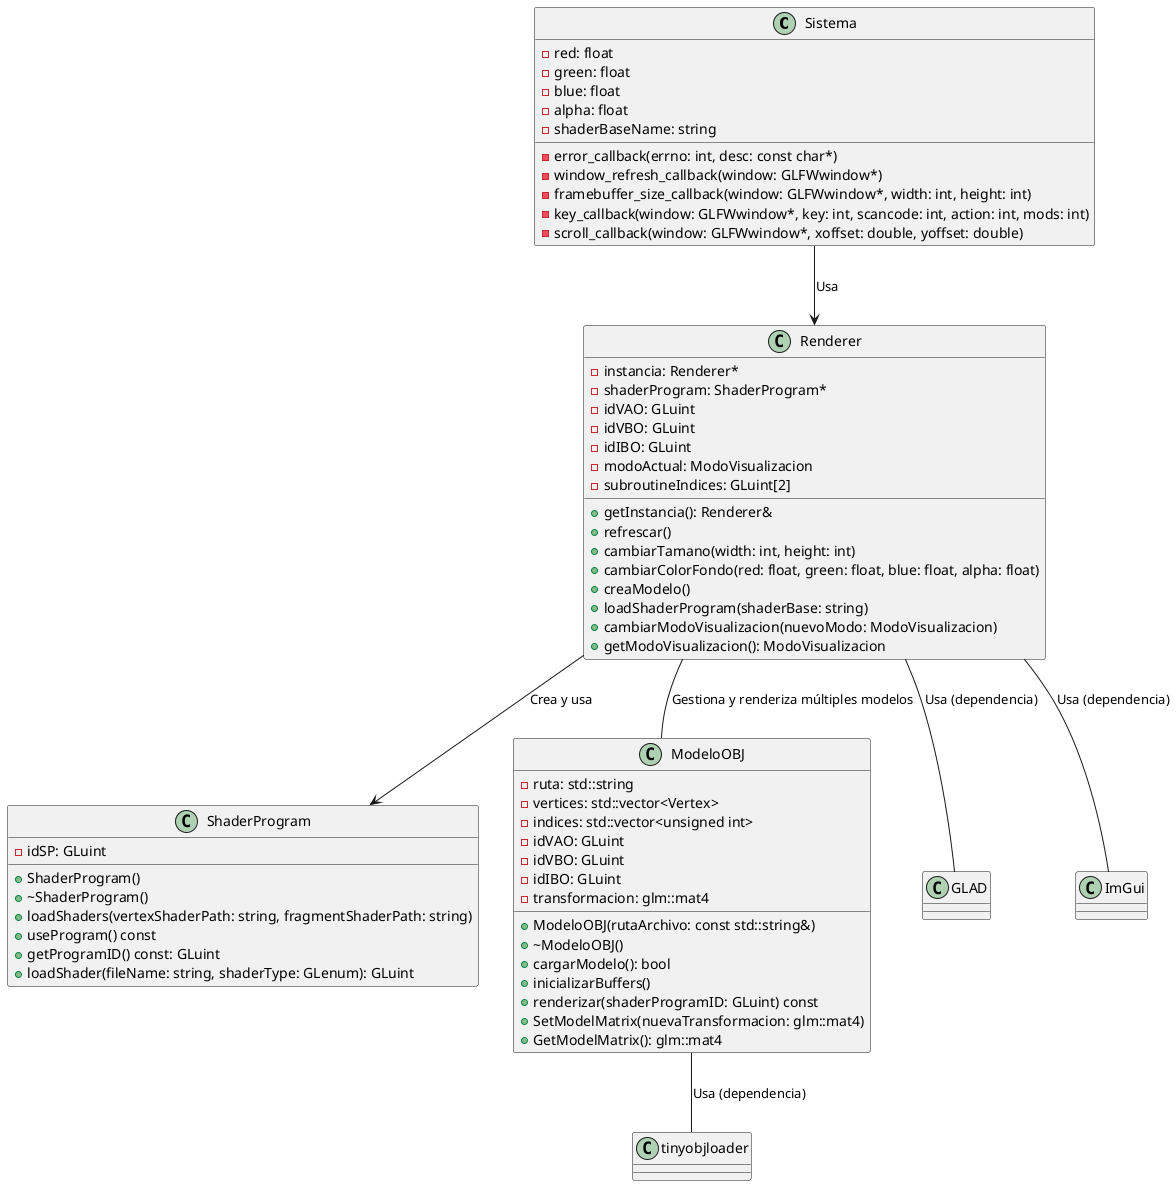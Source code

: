 @startuml
'https://plantuml.com/class-diagram

!define RECTANGLE class

RECTANGLE Sistema {
    - red: float
    - green: float
    - blue: float
    - alpha: float
    - shaderBaseName: string
    - error_callback(errno: int, desc: const char*)
    - window_refresh_callback(window: GLFWwindow*)
    - framebuffer_size_callback(window: GLFWwindow*, width: int, height: int)
    - key_callback(window: GLFWwindow*, key: int, scancode: int, action: int, mods: int)
    - scroll_callback(window: GLFWwindow*, xoffset: double, yoffset: double)
}

' Clase Renderer (Singleton)
RECTANGLE Renderer {
    - instancia: Renderer*
    - shaderProgram: ShaderProgram*
    - idVAO: GLuint
    - idVBO: GLuint
    - idIBO: GLuint
    - modoActual: ModoVisualizacion
    - subroutineIndices: GLuint[2]
    + getInstancia(): Renderer&
    + refrescar()
    + cambiarTamano(width: int, height: int)
    + cambiarColorFondo(red: float, green: float, blue: float, alpha: float)
    + creaModelo()
    + loadShaderProgram(shaderBase: string)
    + cambiarModoVisualizacion(nuevoModo: ModoVisualizacion)
    + getModoVisualizacion(): ModoVisualizacion
}

' Clase ShaderProgram
RECTANGLE ShaderProgram {
    - idSP: GLuint
    + ShaderProgram()
    + ~ShaderProgram()
    + loadShaders(vertexShaderPath: string, fragmentShaderPath: string)
    + useProgram() const
    + getProgramID() const: GLuint
    + loadShader(fileName: string, shaderType: GLenum): GLuint
}

' Clase ModeloOBJ
RECTANGLE ModeloOBJ {
    - ruta: std::string
    - vertices: std::vector<Vertex>
    - indices: std::vector<unsigned int>
    - idVAO: GLuint
    - idVBO: GLuint
    - idIBO: GLuint
    - transformacion: glm::mat4
    + ModeloOBJ(rutaArchivo: const std::string&)
    + ~ModeloOBJ()
    + cargarModelo(): bool
    + inicializarBuffers()
    + renderizar(shaderProgramID: GLuint) const
    + SetModelMatrix(nuevaTransformacion: glm::mat4)
    + GetModelMatrix(): glm::mat4
}

allowmixing
Sistema --> Renderer : "Usa"
Renderer --> ShaderProgram : "Crea y usa"
Renderer -- GLAD : "Usa (dependencia)"
Renderer -- ImGui : "Usa (dependencia)"
Renderer -- ModeloOBJ : "Gestiona y renderiza múltiples modelos"
ModeloOBJ -- tinyobjloader : "Usa (dependencia)"

' Colección de dependencias
collections GLAD
collections ImGui
collections tinyobjloader

@enduml
